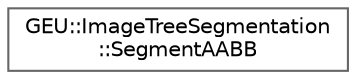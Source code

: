 digraph "Gráfico de jerarquía de clases"
{
 // LATEX_PDF_SIZE
  bgcolor="transparent";
  edge [fontname=Helvetica,fontsize=10,labelfontname=Helvetica,labelfontsize=10];
  node [fontname=Helvetica,fontsize=10,shape=box,height=0.2,width=0.4];
  rankdir="LR";
  Node0 [id="Node000000",label="GEU::ImageTreeSegmentation\l::SegmentAABB",height=0.2,width=0.4,color="grey40", fillcolor="white", style="filled",URL="$dd/d05/struct_g_e_u_1_1_image_tree_segmentation_1_1_segment_a_a_b_b.html",tooltip=" "];
}
